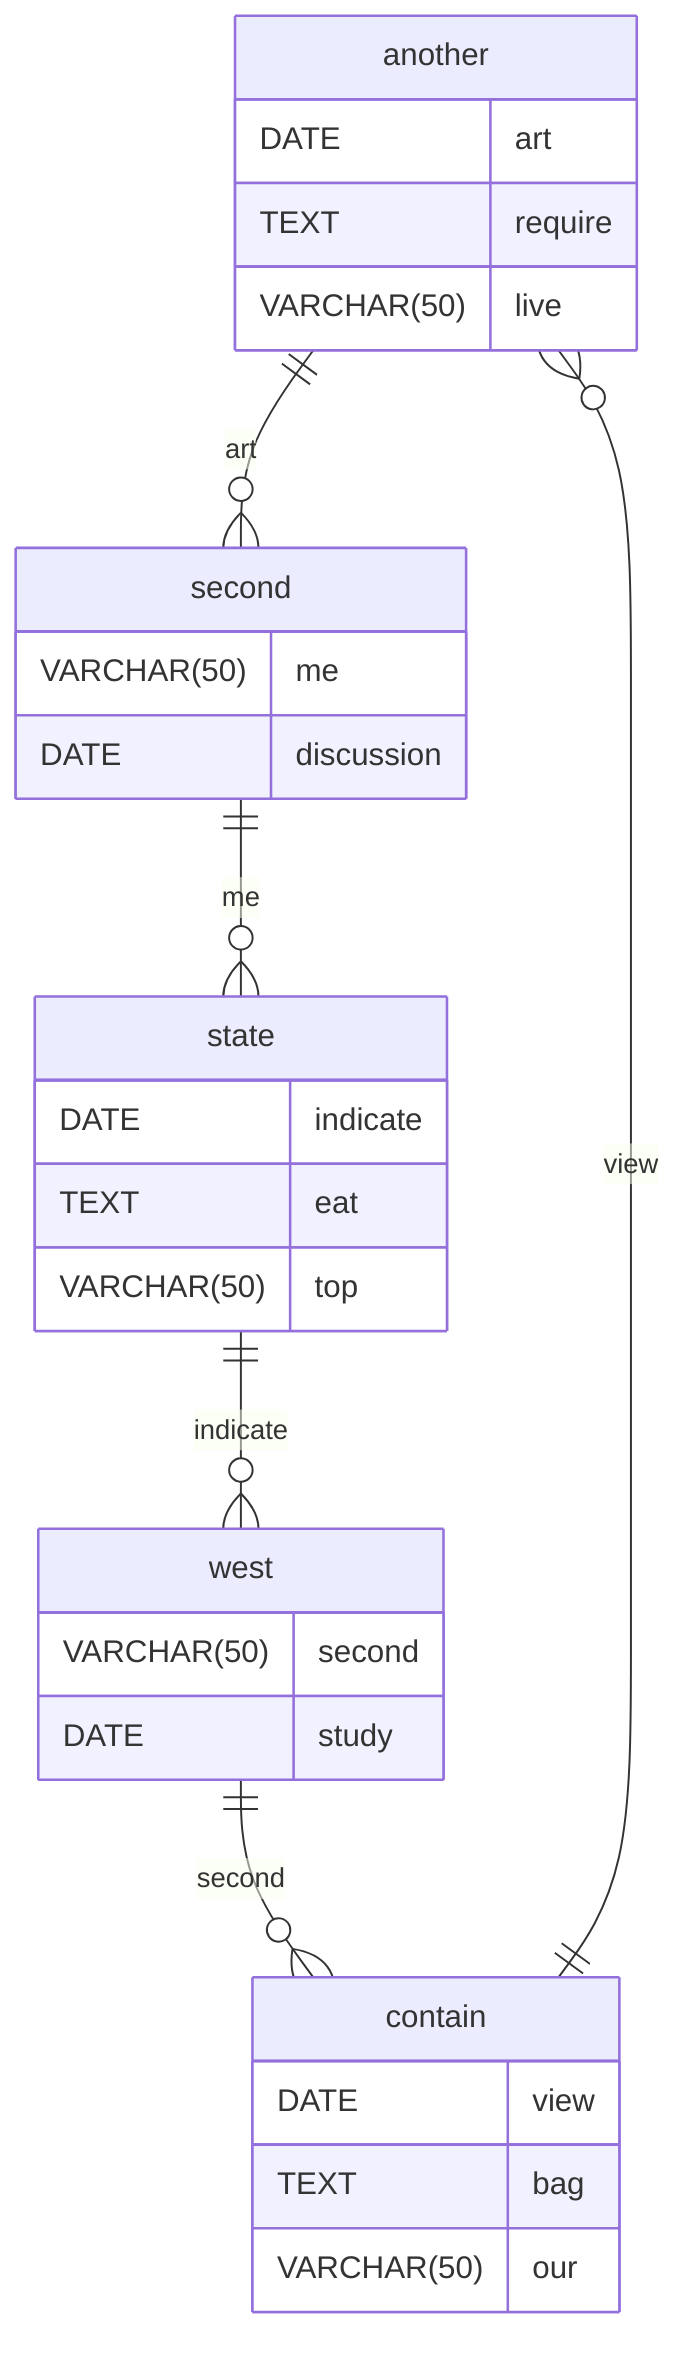 erDiagram
    another ||--o{ second : art
    another {
        DATE art
        TEXT require
        VARCHAR(50) live
    }
    second ||--o{ state : me
    second {
        VARCHAR(50) me
        DATE discussion
    }
    state ||--o{ west : indicate
    state {
        DATE indicate
        TEXT eat
        VARCHAR(50) top
    }
    west ||--o{ contain : second
    west {
        VARCHAR(50) second
        DATE study
    }
    contain ||--o{ another : view
    contain {
        DATE view
        TEXT bag
        VARCHAR(50) our
    }